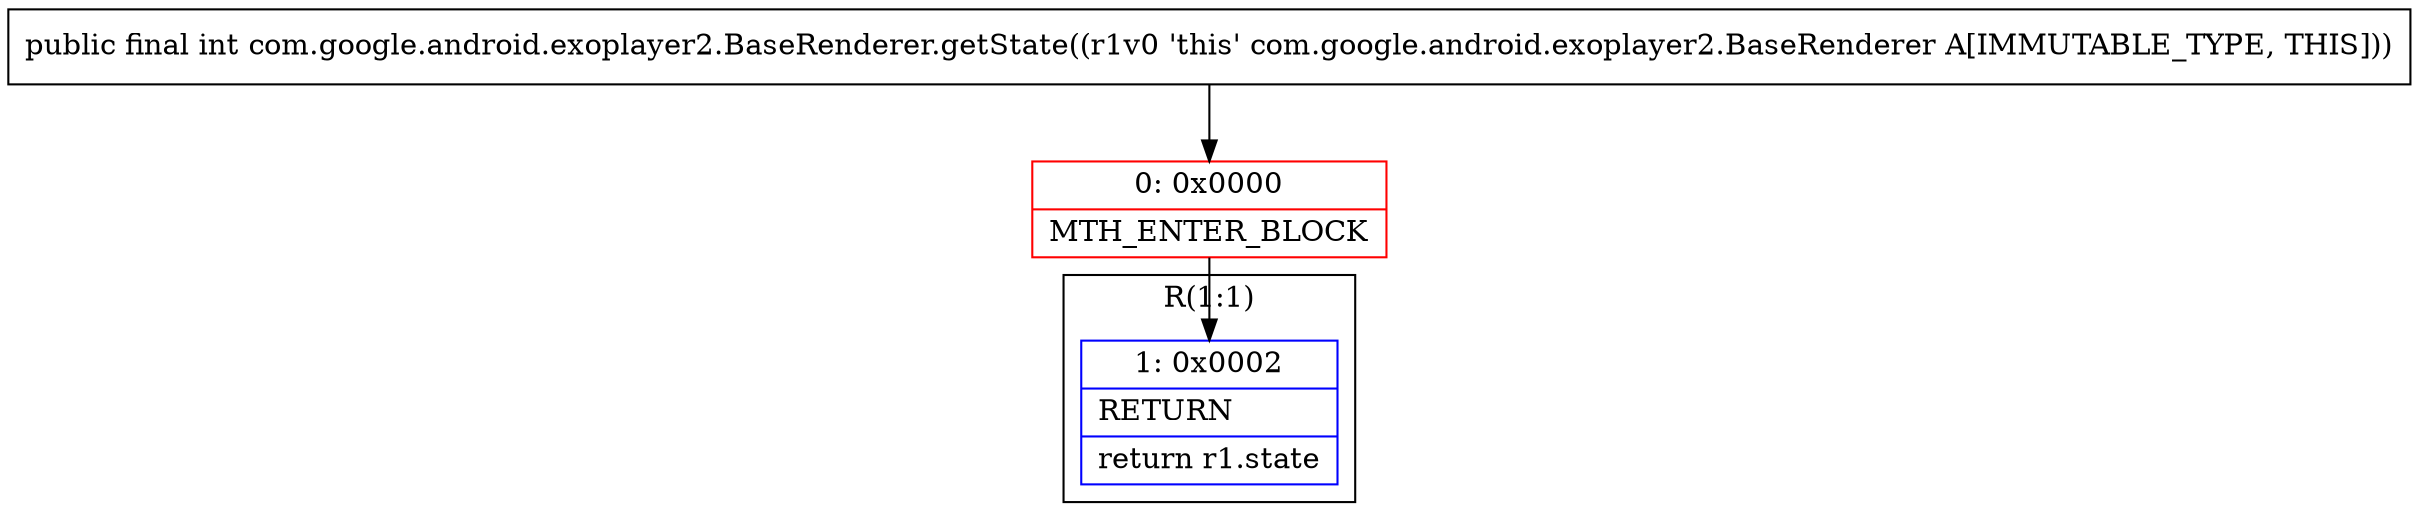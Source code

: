 digraph "CFG forcom.google.android.exoplayer2.BaseRenderer.getState()I" {
subgraph cluster_Region_1515546809 {
label = "R(1:1)";
node [shape=record,color=blue];
Node_1 [shape=record,label="{1\:\ 0x0002|RETURN\l|return r1.state\l}"];
}
Node_0 [shape=record,color=red,label="{0\:\ 0x0000|MTH_ENTER_BLOCK\l}"];
MethodNode[shape=record,label="{public final int com.google.android.exoplayer2.BaseRenderer.getState((r1v0 'this' com.google.android.exoplayer2.BaseRenderer A[IMMUTABLE_TYPE, THIS])) }"];
MethodNode -> Node_0;
Node_0 -> Node_1;
}


